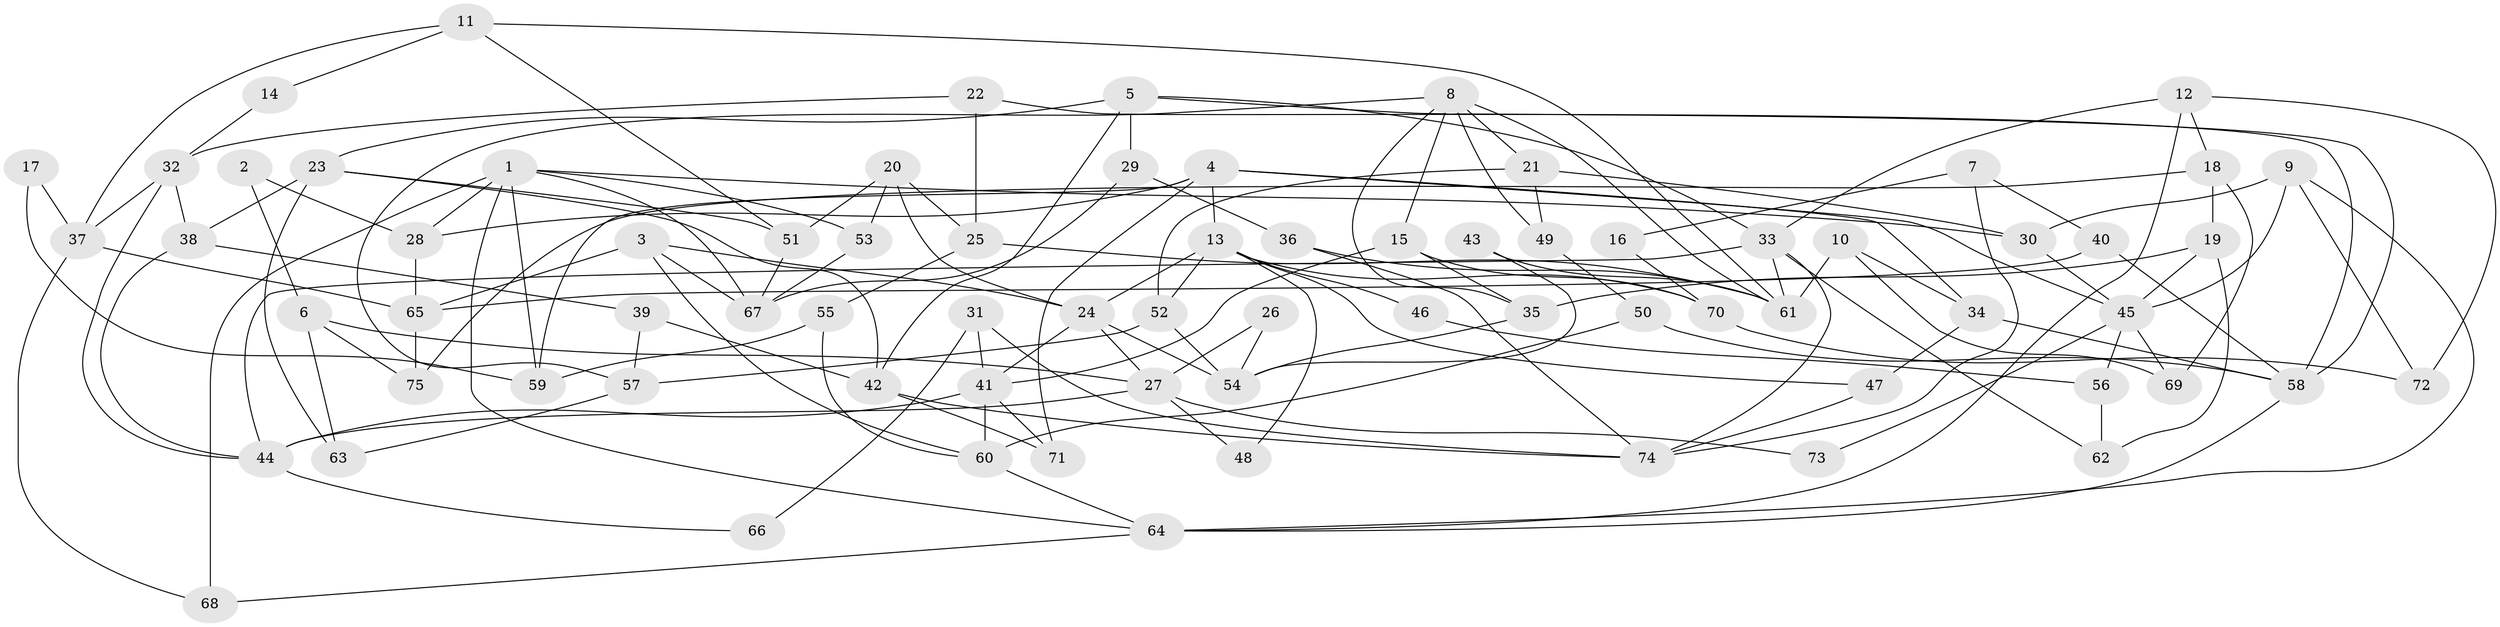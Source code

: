 // Generated by graph-tools (version 1.1) at 2025/11/02/27/25 16:11:18]
// undirected, 75 vertices, 150 edges
graph export_dot {
graph [start="1"]
  node [color=gray90,style=filled];
  1;
  2;
  3;
  4;
  5;
  6;
  7;
  8;
  9;
  10;
  11;
  12;
  13;
  14;
  15;
  16;
  17;
  18;
  19;
  20;
  21;
  22;
  23;
  24;
  25;
  26;
  27;
  28;
  29;
  30;
  31;
  32;
  33;
  34;
  35;
  36;
  37;
  38;
  39;
  40;
  41;
  42;
  43;
  44;
  45;
  46;
  47;
  48;
  49;
  50;
  51;
  52;
  53;
  54;
  55;
  56;
  57;
  58;
  59;
  60;
  61;
  62;
  63;
  64;
  65;
  66;
  67;
  68;
  69;
  70;
  71;
  72;
  73;
  74;
  75;
  1 -- 28;
  1 -- 30;
  1 -- 53;
  1 -- 59;
  1 -- 64;
  1 -- 67;
  1 -- 68;
  2 -- 28;
  2 -- 6;
  3 -- 24;
  3 -- 60;
  3 -- 65;
  3 -- 67;
  4 -- 45;
  4 -- 59;
  4 -- 13;
  4 -- 28;
  4 -- 34;
  4 -- 71;
  5 -- 33;
  5 -- 23;
  5 -- 29;
  5 -- 42;
  5 -- 58;
  6 -- 63;
  6 -- 27;
  6 -- 75;
  7 -- 40;
  7 -- 74;
  7 -- 16;
  8 -- 49;
  8 -- 15;
  8 -- 21;
  8 -- 35;
  8 -- 57;
  8 -- 61;
  9 -- 64;
  9 -- 45;
  9 -- 30;
  9 -- 72;
  10 -- 61;
  10 -- 34;
  10 -- 69;
  11 -- 61;
  11 -- 51;
  11 -- 14;
  11 -- 37;
  12 -- 64;
  12 -- 33;
  12 -- 18;
  12 -- 72;
  13 -- 47;
  13 -- 24;
  13 -- 46;
  13 -- 48;
  13 -- 52;
  13 -- 70;
  14 -- 32;
  15 -- 35;
  15 -- 70;
  15 -- 41;
  16 -- 70;
  17 -- 59;
  17 -- 37;
  18 -- 75;
  18 -- 19;
  18 -- 69;
  19 -- 35;
  19 -- 45;
  19 -- 62;
  20 -- 51;
  20 -- 53;
  20 -- 24;
  20 -- 25;
  21 -- 30;
  21 -- 49;
  21 -- 52;
  22 -- 25;
  22 -- 58;
  22 -- 32;
  23 -- 38;
  23 -- 42;
  23 -- 51;
  23 -- 63;
  24 -- 27;
  24 -- 41;
  24 -- 54;
  25 -- 61;
  25 -- 55;
  26 -- 27;
  26 -- 54;
  27 -- 44;
  27 -- 48;
  27 -- 73;
  28 -- 65;
  29 -- 67;
  29 -- 36;
  30 -- 45;
  31 -- 41;
  31 -- 74;
  31 -- 66;
  32 -- 38;
  32 -- 37;
  32 -- 44;
  33 -- 44;
  33 -- 74;
  33 -- 61;
  33 -- 62;
  34 -- 58;
  34 -- 47;
  35 -- 54;
  36 -- 61;
  36 -- 74;
  37 -- 65;
  37 -- 68;
  38 -- 39;
  38 -- 44;
  39 -- 42;
  39 -- 57;
  40 -- 58;
  40 -- 65;
  41 -- 44;
  41 -- 60;
  41 -- 71;
  42 -- 71;
  42 -- 74;
  43 -- 54;
  43 -- 61;
  44 -- 66;
  45 -- 69;
  45 -- 56;
  45 -- 73;
  46 -- 56;
  47 -- 74;
  49 -- 50;
  50 -- 60;
  50 -- 58;
  51 -- 67;
  52 -- 54;
  52 -- 57;
  53 -- 67;
  55 -- 60;
  55 -- 59;
  56 -- 62;
  57 -- 63;
  58 -- 64;
  60 -- 64;
  64 -- 68;
  65 -- 75;
  70 -- 72;
}
